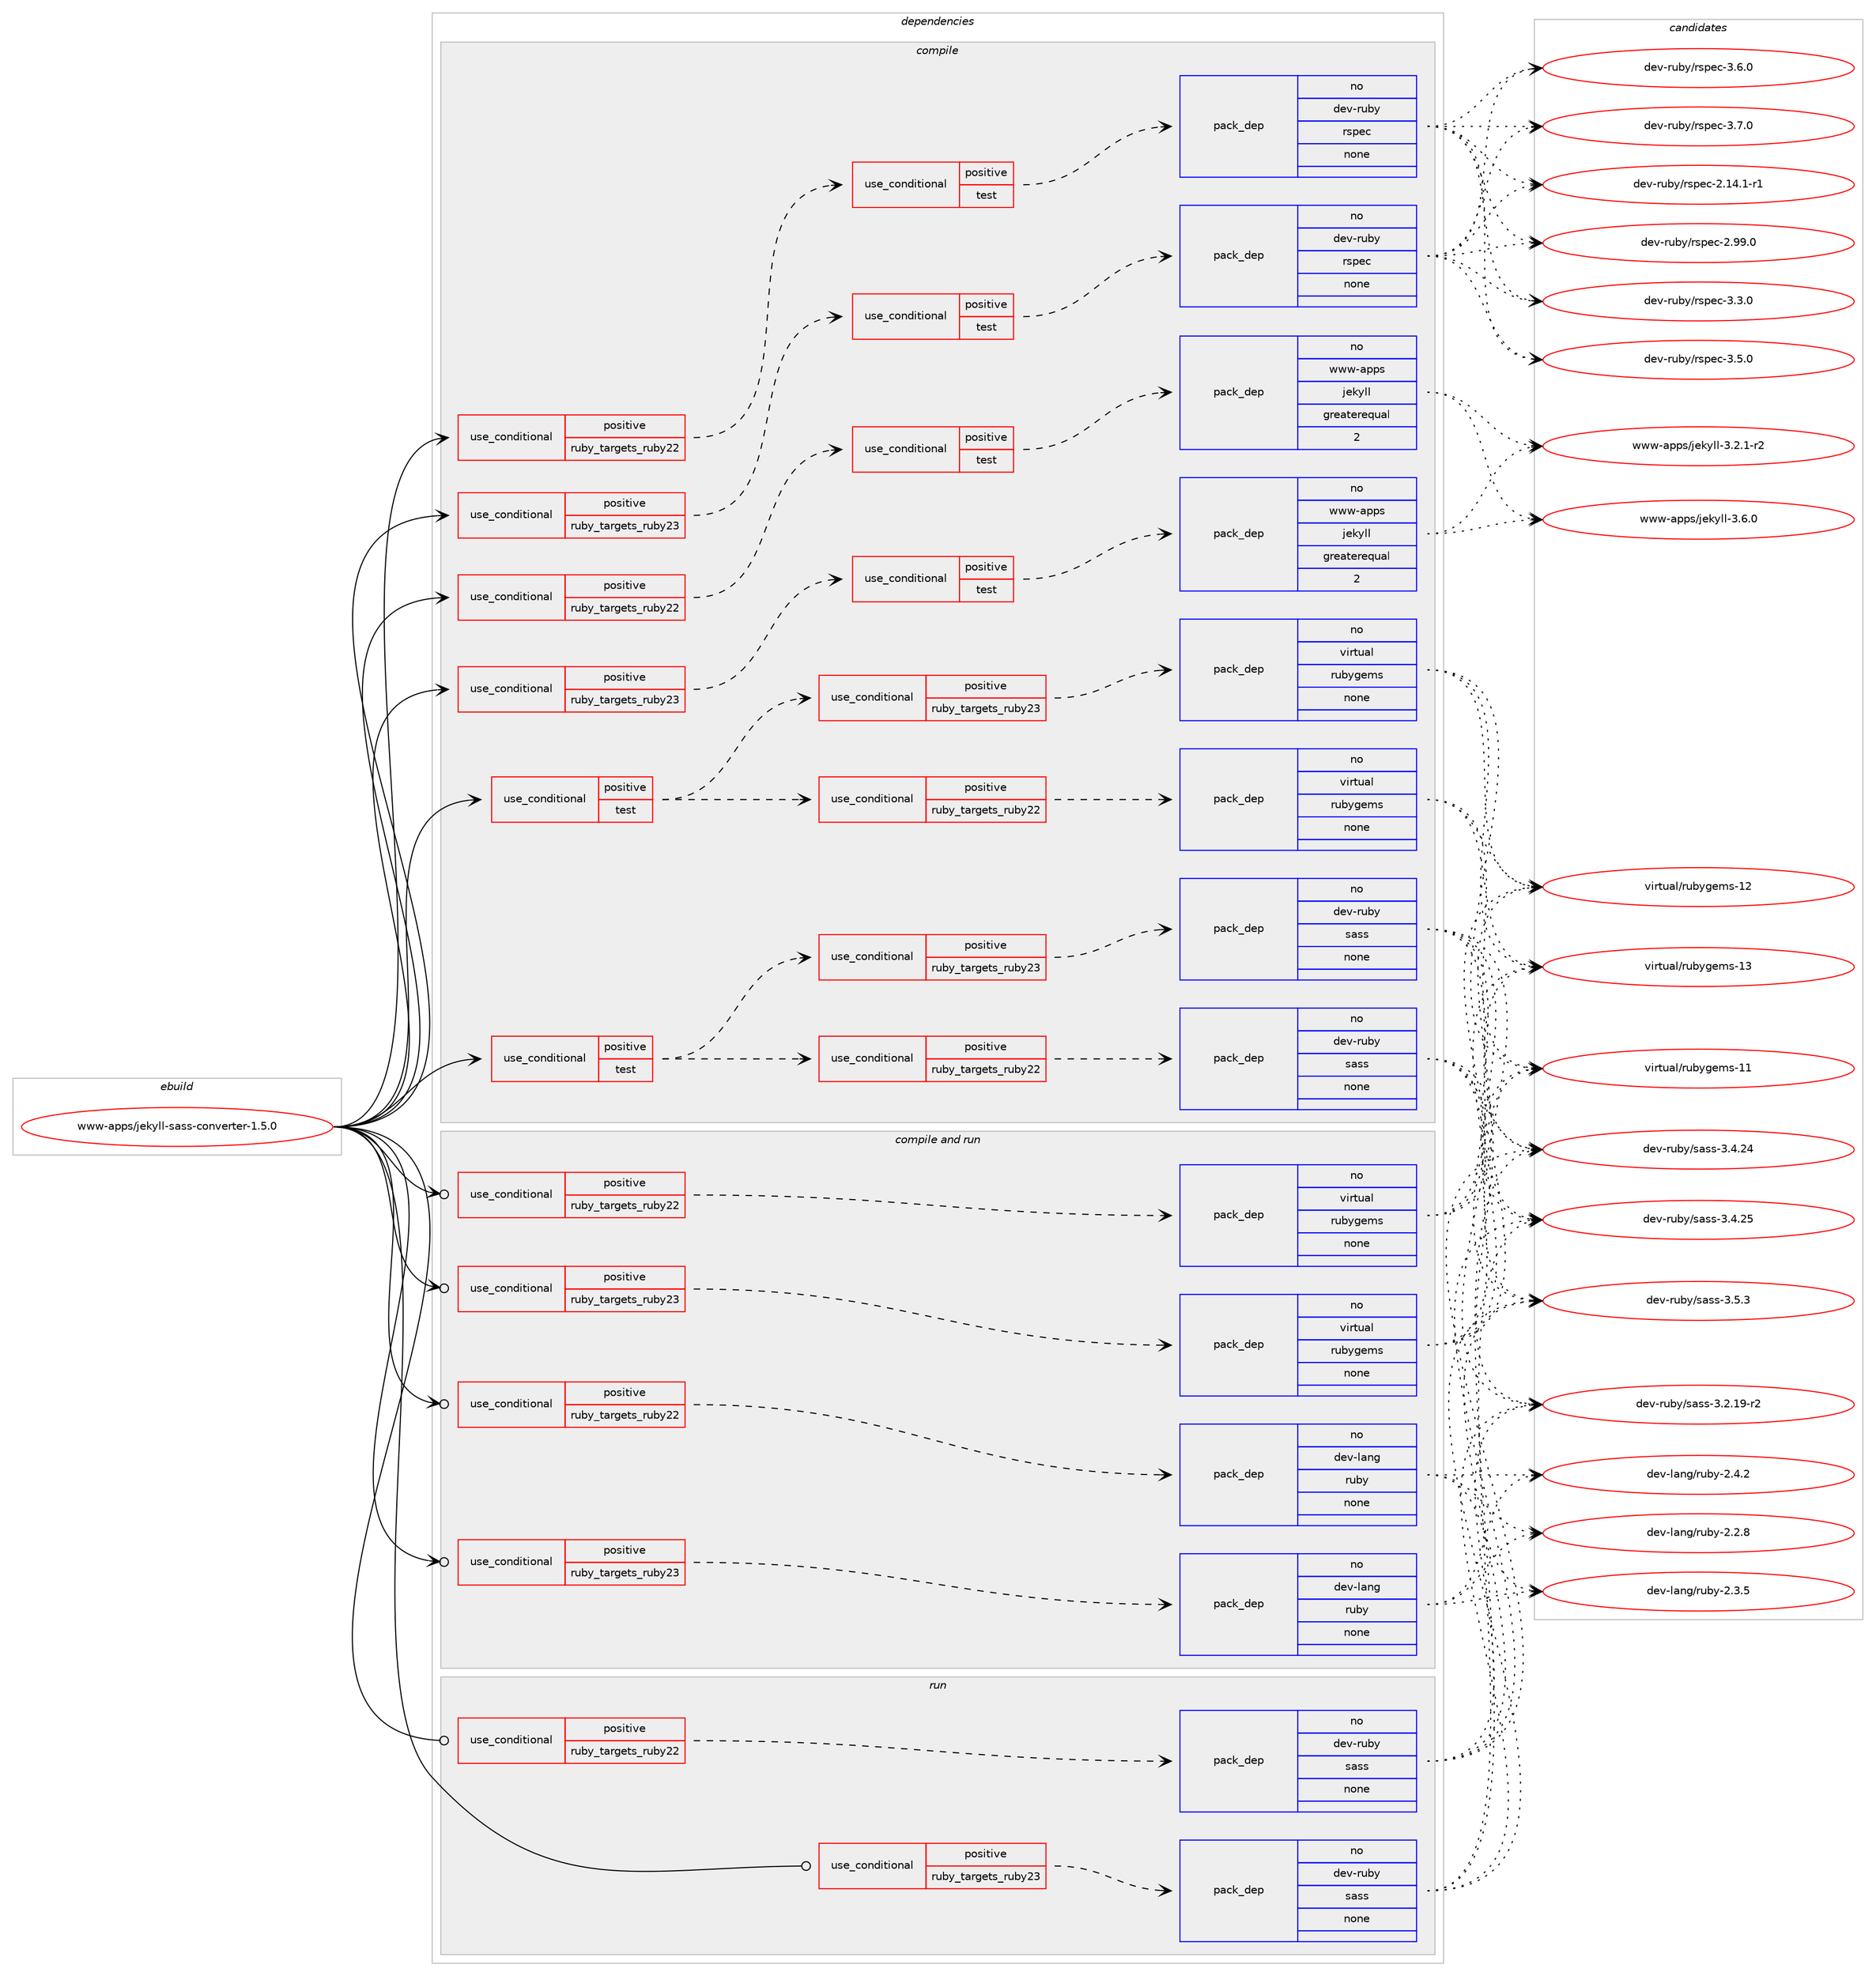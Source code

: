 digraph prolog {

# *************
# Graph options
# *************

newrank=true;
concentrate=true;
compound=true;
graph [rankdir=LR,fontname=Helvetica,fontsize=10,ranksep=1.5];#, ranksep=2.5, nodesep=0.2];
edge  [arrowhead=vee];
node  [fontname=Helvetica,fontsize=10];

# **********
# The ebuild
# **********

subgraph cluster_leftcol {
color=gray;
rank=same;
label=<<i>ebuild</i>>;
id [label="www-apps/jekyll-sass-converter-1.5.0", color=red, width=4, href="../www-apps/jekyll-sass-converter-1.5.0.svg"];
}

# ****************
# The dependencies
# ****************

subgraph cluster_midcol {
color=gray;
label=<<i>dependencies</i>>;
subgraph cluster_compile {
fillcolor="#eeeeee";
style=filled;
label=<<i>compile</i>>;
subgraph cond119388 {
dependency501066 [label=<<TABLE BORDER="0" CELLBORDER="1" CELLSPACING="0" CELLPADDING="4"><TR><TD ROWSPAN="3" CELLPADDING="10">use_conditional</TD></TR><TR><TD>positive</TD></TR><TR><TD>ruby_targets_ruby22</TD></TR></TABLE>>, shape=none, color=red];
subgraph cond119389 {
dependency501067 [label=<<TABLE BORDER="0" CELLBORDER="1" CELLSPACING="0" CELLPADDING="4"><TR><TD ROWSPAN="3" CELLPADDING="10">use_conditional</TD></TR><TR><TD>positive</TD></TR><TR><TD>test</TD></TR></TABLE>>, shape=none, color=red];
subgraph pack372508 {
dependency501068 [label=<<TABLE BORDER="0" CELLBORDER="1" CELLSPACING="0" CELLPADDING="4" WIDTH="220"><TR><TD ROWSPAN="6" CELLPADDING="30">pack_dep</TD></TR><TR><TD WIDTH="110">no</TD></TR><TR><TD>dev-ruby</TD></TR><TR><TD>rspec</TD></TR><TR><TD>none</TD></TR><TR><TD></TD></TR></TABLE>>, shape=none, color=blue];
}
dependency501067:e -> dependency501068:w [weight=20,style="dashed",arrowhead="vee"];
}
dependency501066:e -> dependency501067:w [weight=20,style="dashed",arrowhead="vee"];
}
id:e -> dependency501066:w [weight=20,style="solid",arrowhead="vee"];
subgraph cond119390 {
dependency501069 [label=<<TABLE BORDER="0" CELLBORDER="1" CELLSPACING="0" CELLPADDING="4"><TR><TD ROWSPAN="3" CELLPADDING="10">use_conditional</TD></TR><TR><TD>positive</TD></TR><TR><TD>ruby_targets_ruby22</TD></TR></TABLE>>, shape=none, color=red];
subgraph cond119391 {
dependency501070 [label=<<TABLE BORDER="0" CELLBORDER="1" CELLSPACING="0" CELLPADDING="4"><TR><TD ROWSPAN="3" CELLPADDING="10">use_conditional</TD></TR><TR><TD>positive</TD></TR><TR><TD>test</TD></TR></TABLE>>, shape=none, color=red];
subgraph pack372509 {
dependency501071 [label=<<TABLE BORDER="0" CELLBORDER="1" CELLSPACING="0" CELLPADDING="4" WIDTH="220"><TR><TD ROWSPAN="6" CELLPADDING="30">pack_dep</TD></TR><TR><TD WIDTH="110">no</TD></TR><TR><TD>www-apps</TD></TR><TR><TD>jekyll</TD></TR><TR><TD>greaterequal</TD></TR><TR><TD>2</TD></TR></TABLE>>, shape=none, color=blue];
}
dependency501070:e -> dependency501071:w [weight=20,style="dashed",arrowhead="vee"];
}
dependency501069:e -> dependency501070:w [weight=20,style="dashed",arrowhead="vee"];
}
id:e -> dependency501069:w [weight=20,style="solid",arrowhead="vee"];
subgraph cond119392 {
dependency501072 [label=<<TABLE BORDER="0" CELLBORDER="1" CELLSPACING="0" CELLPADDING="4"><TR><TD ROWSPAN="3" CELLPADDING="10">use_conditional</TD></TR><TR><TD>positive</TD></TR><TR><TD>ruby_targets_ruby23</TD></TR></TABLE>>, shape=none, color=red];
subgraph cond119393 {
dependency501073 [label=<<TABLE BORDER="0" CELLBORDER="1" CELLSPACING="0" CELLPADDING="4"><TR><TD ROWSPAN="3" CELLPADDING="10">use_conditional</TD></TR><TR><TD>positive</TD></TR><TR><TD>test</TD></TR></TABLE>>, shape=none, color=red];
subgraph pack372510 {
dependency501074 [label=<<TABLE BORDER="0" CELLBORDER="1" CELLSPACING="0" CELLPADDING="4" WIDTH="220"><TR><TD ROWSPAN="6" CELLPADDING="30">pack_dep</TD></TR><TR><TD WIDTH="110">no</TD></TR><TR><TD>dev-ruby</TD></TR><TR><TD>rspec</TD></TR><TR><TD>none</TD></TR><TR><TD></TD></TR></TABLE>>, shape=none, color=blue];
}
dependency501073:e -> dependency501074:w [weight=20,style="dashed",arrowhead="vee"];
}
dependency501072:e -> dependency501073:w [weight=20,style="dashed",arrowhead="vee"];
}
id:e -> dependency501072:w [weight=20,style="solid",arrowhead="vee"];
subgraph cond119394 {
dependency501075 [label=<<TABLE BORDER="0" CELLBORDER="1" CELLSPACING="0" CELLPADDING="4"><TR><TD ROWSPAN="3" CELLPADDING="10">use_conditional</TD></TR><TR><TD>positive</TD></TR><TR><TD>ruby_targets_ruby23</TD></TR></TABLE>>, shape=none, color=red];
subgraph cond119395 {
dependency501076 [label=<<TABLE BORDER="0" CELLBORDER="1" CELLSPACING="0" CELLPADDING="4"><TR><TD ROWSPAN="3" CELLPADDING="10">use_conditional</TD></TR><TR><TD>positive</TD></TR><TR><TD>test</TD></TR></TABLE>>, shape=none, color=red];
subgraph pack372511 {
dependency501077 [label=<<TABLE BORDER="0" CELLBORDER="1" CELLSPACING="0" CELLPADDING="4" WIDTH="220"><TR><TD ROWSPAN="6" CELLPADDING="30">pack_dep</TD></TR><TR><TD WIDTH="110">no</TD></TR><TR><TD>www-apps</TD></TR><TR><TD>jekyll</TD></TR><TR><TD>greaterequal</TD></TR><TR><TD>2</TD></TR></TABLE>>, shape=none, color=blue];
}
dependency501076:e -> dependency501077:w [weight=20,style="dashed",arrowhead="vee"];
}
dependency501075:e -> dependency501076:w [weight=20,style="dashed",arrowhead="vee"];
}
id:e -> dependency501075:w [weight=20,style="solid",arrowhead="vee"];
subgraph cond119396 {
dependency501078 [label=<<TABLE BORDER="0" CELLBORDER="1" CELLSPACING="0" CELLPADDING="4"><TR><TD ROWSPAN="3" CELLPADDING="10">use_conditional</TD></TR><TR><TD>positive</TD></TR><TR><TD>test</TD></TR></TABLE>>, shape=none, color=red];
subgraph cond119397 {
dependency501079 [label=<<TABLE BORDER="0" CELLBORDER="1" CELLSPACING="0" CELLPADDING="4"><TR><TD ROWSPAN="3" CELLPADDING="10">use_conditional</TD></TR><TR><TD>positive</TD></TR><TR><TD>ruby_targets_ruby22</TD></TR></TABLE>>, shape=none, color=red];
subgraph pack372512 {
dependency501080 [label=<<TABLE BORDER="0" CELLBORDER="1" CELLSPACING="0" CELLPADDING="4" WIDTH="220"><TR><TD ROWSPAN="6" CELLPADDING="30">pack_dep</TD></TR><TR><TD WIDTH="110">no</TD></TR><TR><TD>dev-ruby</TD></TR><TR><TD>sass</TD></TR><TR><TD>none</TD></TR><TR><TD></TD></TR></TABLE>>, shape=none, color=blue];
}
dependency501079:e -> dependency501080:w [weight=20,style="dashed",arrowhead="vee"];
}
dependency501078:e -> dependency501079:w [weight=20,style="dashed",arrowhead="vee"];
subgraph cond119398 {
dependency501081 [label=<<TABLE BORDER="0" CELLBORDER="1" CELLSPACING="0" CELLPADDING="4"><TR><TD ROWSPAN="3" CELLPADDING="10">use_conditional</TD></TR><TR><TD>positive</TD></TR><TR><TD>ruby_targets_ruby23</TD></TR></TABLE>>, shape=none, color=red];
subgraph pack372513 {
dependency501082 [label=<<TABLE BORDER="0" CELLBORDER="1" CELLSPACING="0" CELLPADDING="4" WIDTH="220"><TR><TD ROWSPAN="6" CELLPADDING="30">pack_dep</TD></TR><TR><TD WIDTH="110">no</TD></TR><TR><TD>dev-ruby</TD></TR><TR><TD>sass</TD></TR><TR><TD>none</TD></TR><TR><TD></TD></TR></TABLE>>, shape=none, color=blue];
}
dependency501081:e -> dependency501082:w [weight=20,style="dashed",arrowhead="vee"];
}
dependency501078:e -> dependency501081:w [weight=20,style="dashed",arrowhead="vee"];
}
id:e -> dependency501078:w [weight=20,style="solid",arrowhead="vee"];
subgraph cond119399 {
dependency501083 [label=<<TABLE BORDER="0" CELLBORDER="1" CELLSPACING="0" CELLPADDING="4"><TR><TD ROWSPAN="3" CELLPADDING="10">use_conditional</TD></TR><TR><TD>positive</TD></TR><TR><TD>test</TD></TR></TABLE>>, shape=none, color=red];
subgraph cond119400 {
dependency501084 [label=<<TABLE BORDER="0" CELLBORDER="1" CELLSPACING="0" CELLPADDING="4"><TR><TD ROWSPAN="3" CELLPADDING="10">use_conditional</TD></TR><TR><TD>positive</TD></TR><TR><TD>ruby_targets_ruby22</TD></TR></TABLE>>, shape=none, color=red];
subgraph pack372514 {
dependency501085 [label=<<TABLE BORDER="0" CELLBORDER="1" CELLSPACING="0" CELLPADDING="4" WIDTH="220"><TR><TD ROWSPAN="6" CELLPADDING="30">pack_dep</TD></TR><TR><TD WIDTH="110">no</TD></TR><TR><TD>virtual</TD></TR><TR><TD>rubygems</TD></TR><TR><TD>none</TD></TR><TR><TD></TD></TR></TABLE>>, shape=none, color=blue];
}
dependency501084:e -> dependency501085:w [weight=20,style="dashed",arrowhead="vee"];
}
dependency501083:e -> dependency501084:w [weight=20,style="dashed",arrowhead="vee"];
subgraph cond119401 {
dependency501086 [label=<<TABLE BORDER="0" CELLBORDER="1" CELLSPACING="0" CELLPADDING="4"><TR><TD ROWSPAN="3" CELLPADDING="10">use_conditional</TD></TR><TR><TD>positive</TD></TR><TR><TD>ruby_targets_ruby23</TD></TR></TABLE>>, shape=none, color=red];
subgraph pack372515 {
dependency501087 [label=<<TABLE BORDER="0" CELLBORDER="1" CELLSPACING="0" CELLPADDING="4" WIDTH="220"><TR><TD ROWSPAN="6" CELLPADDING="30">pack_dep</TD></TR><TR><TD WIDTH="110">no</TD></TR><TR><TD>virtual</TD></TR><TR><TD>rubygems</TD></TR><TR><TD>none</TD></TR><TR><TD></TD></TR></TABLE>>, shape=none, color=blue];
}
dependency501086:e -> dependency501087:w [weight=20,style="dashed",arrowhead="vee"];
}
dependency501083:e -> dependency501086:w [weight=20,style="dashed",arrowhead="vee"];
}
id:e -> dependency501083:w [weight=20,style="solid",arrowhead="vee"];
}
subgraph cluster_compileandrun {
fillcolor="#eeeeee";
style=filled;
label=<<i>compile and run</i>>;
subgraph cond119402 {
dependency501088 [label=<<TABLE BORDER="0" CELLBORDER="1" CELLSPACING="0" CELLPADDING="4"><TR><TD ROWSPAN="3" CELLPADDING="10">use_conditional</TD></TR><TR><TD>positive</TD></TR><TR><TD>ruby_targets_ruby22</TD></TR></TABLE>>, shape=none, color=red];
subgraph pack372516 {
dependency501089 [label=<<TABLE BORDER="0" CELLBORDER="1" CELLSPACING="0" CELLPADDING="4" WIDTH="220"><TR><TD ROWSPAN="6" CELLPADDING="30">pack_dep</TD></TR><TR><TD WIDTH="110">no</TD></TR><TR><TD>dev-lang</TD></TR><TR><TD>ruby</TD></TR><TR><TD>none</TD></TR><TR><TD></TD></TR></TABLE>>, shape=none, color=blue];
}
dependency501088:e -> dependency501089:w [weight=20,style="dashed",arrowhead="vee"];
}
id:e -> dependency501088:w [weight=20,style="solid",arrowhead="odotvee"];
subgraph cond119403 {
dependency501090 [label=<<TABLE BORDER="0" CELLBORDER="1" CELLSPACING="0" CELLPADDING="4"><TR><TD ROWSPAN="3" CELLPADDING="10">use_conditional</TD></TR><TR><TD>positive</TD></TR><TR><TD>ruby_targets_ruby22</TD></TR></TABLE>>, shape=none, color=red];
subgraph pack372517 {
dependency501091 [label=<<TABLE BORDER="0" CELLBORDER="1" CELLSPACING="0" CELLPADDING="4" WIDTH="220"><TR><TD ROWSPAN="6" CELLPADDING="30">pack_dep</TD></TR><TR><TD WIDTH="110">no</TD></TR><TR><TD>virtual</TD></TR><TR><TD>rubygems</TD></TR><TR><TD>none</TD></TR><TR><TD></TD></TR></TABLE>>, shape=none, color=blue];
}
dependency501090:e -> dependency501091:w [weight=20,style="dashed",arrowhead="vee"];
}
id:e -> dependency501090:w [weight=20,style="solid",arrowhead="odotvee"];
subgraph cond119404 {
dependency501092 [label=<<TABLE BORDER="0" CELLBORDER="1" CELLSPACING="0" CELLPADDING="4"><TR><TD ROWSPAN="3" CELLPADDING="10">use_conditional</TD></TR><TR><TD>positive</TD></TR><TR><TD>ruby_targets_ruby23</TD></TR></TABLE>>, shape=none, color=red];
subgraph pack372518 {
dependency501093 [label=<<TABLE BORDER="0" CELLBORDER="1" CELLSPACING="0" CELLPADDING="4" WIDTH="220"><TR><TD ROWSPAN="6" CELLPADDING="30">pack_dep</TD></TR><TR><TD WIDTH="110">no</TD></TR><TR><TD>dev-lang</TD></TR><TR><TD>ruby</TD></TR><TR><TD>none</TD></TR><TR><TD></TD></TR></TABLE>>, shape=none, color=blue];
}
dependency501092:e -> dependency501093:w [weight=20,style="dashed",arrowhead="vee"];
}
id:e -> dependency501092:w [weight=20,style="solid",arrowhead="odotvee"];
subgraph cond119405 {
dependency501094 [label=<<TABLE BORDER="0" CELLBORDER="1" CELLSPACING="0" CELLPADDING="4"><TR><TD ROWSPAN="3" CELLPADDING="10">use_conditional</TD></TR><TR><TD>positive</TD></TR><TR><TD>ruby_targets_ruby23</TD></TR></TABLE>>, shape=none, color=red];
subgraph pack372519 {
dependency501095 [label=<<TABLE BORDER="0" CELLBORDER="1" CELLSPACING="0" CELLPADDING="4" WIDTH="220"><TR><TD ROWSPAN="6" CELLPADDING="30">pack_dep</TD></TR><TR><TD WIDTH="110">no</TD></TR><TR><TD>virtual</TD></TR><TR><TD>rubygems</TD></TR><TR><TD>none</TD></TR><TR><TD></TD></TR></TABLE>>, shape=none, color=blue];
}
dependency501094:e -> dependency501095:w [weight=20,style="dashed",arrowhead="vee"];
}
id:e -> dependency501094:w [weight=20,style="solid",arrowhead="odotvee"];
}
subgraph cluster_run {
fillcolor="#eeeeee";
style=filled;
label=<<i>run</i>>;
subgraph cond119406 {
dependency501096 [label=<<TABLE BORDER="0" CELLBORDER="1" CELLSPACING="0" CELLPADDING="4"><TR><TD ROWSPAN="3" CELLPADDING="10">use_conditional</TD></TR><TR><TD>positive</TD></TR><TR><TD>ruby_targets_ruby22</TD></TR></TABLE>>, shape=none, color=red];
subgraph pack372520 {
dependency501097 [label=<<TABLE BORDER="0" CELLBORDER="1" CELLSPACING="0" CELLPADDING="4" WIDTH="220"><TR><TD ROWSPAN="6" CELLPADDING="30">pack_dep</TD></TR><TR><TD WIDTH="110">no</TD></TR><TR><TD>dev-ruby</TD></TR><TR><TD>sass</TD></TR><TR><TD>none</TD></TR><TR><TD></TD></TR></TABLE>>, shape=none, color=blue];
}
dependency501096:e -> dependency501097:w [weight=20,style="dashed",arrowhead="vee"];
}
id:e -> dependency501096:w [weight=20,style="solid",arrowhead="odot"];
subgraph cond119407 {
dependency501098 [label=<<TABLE BORDER="0" CELLBORDER="1" CELLSPACING="0" CELLPADDING="4"><TR><TD ROWSPAN="3" CELLPADDING="10">use_conditional</TD></TR><TR><TD>positive</TD></TR><TR><TD>ruby_targets_ruby23</TD></TR></TABLE>>, shape=none, color=red];
subgraph pack372521 {
dependency501099 [label=<<TABLE BORDER="0" CELLBORDER="1" CELLSPACING="0" CELLPADDING="4" WIDTH="220"><TR><TD ROWSPAN="6" CELLPADDING="30">pack_dep</TD></TR><TR><TD WIDTH="110">no</TD></TR><TR><TD>dev-ruby</TD></TR><TR><TD>sass</TD></TR><TR><TD>none</TD></TR><TR><TD></TD></TR></TABLE>>, shape=none, color=blue];
}
dependency501098:e -> dependency501099:w [weight=20,style="dashed",arrowhead="vee"];
}
id:e -> dependency501098:w [weight=20,style="solid",arrowhead="odot"];
}
}

# **************
# The candidates
# **************

subgraph cluster_choices {
rank=same;
color=gray;
label=<<i>candidates</i>>;

subgraph choice372508 {
color=black;
nodesep=1;
choice10010111845114117981214711411511210199455046495246494511449 [label="dev-ruby/rspec-2.14.1-r1", color=red, width=4,href="../dev-ruby/rspec-2.14.1-r1.svg"];
choice1001011184511411798121471141151121019945504657574648 [label="dev-ruby/rspec-2.99.0", color=red, width=4,href="../dev-ruby/rspec-2.99.0.svg"];
choice10010111845114117981214711411511210199455146514648 [label="dev-ruby/rspec-3.3.0", color=red, width=4,href="../dev-ruby/rspec-3.3.0.svg"];
choice10010111845114117981214711411511210199455146534648 [label="dev-ruby/rspec-3.5.0", color=red, width=4,href="../dev-ruby/rspec-3.5.0.svg"];
choice10010111845114117981214711411511210199455146544648 [label="dev-ruby/rspec-3.6.0", color=red, width=4,href="../dev-ruby/rspec-3.6.0.svg"];
choice10010111845114117981214711411511210199455146554648 [label="dev-ruby/rspec-3.7.0", color=red, width=4,href="../dev-ruby/rspec-3.7.0.svg"];
dependency501068:e -> choice10010111845114117981214711411511210199455046495246494511449:w [style=dotted,weight="100"];
dependency501068:e -> choice1001011184511411798121471141151121019945504657574648:w [style=dotted,weight="100"];
dependency501068:e -> choice10010111845114117981214711411511210199455146514648:w [style=dotted,weight="100"];
dependency501068:e -> choice10010111845114117981214711411511210199455146534648:w [style=dotted,weight="100"];
dependency501068:e -> choice10010111845114117981214711411511210199455146544648:w [style=dotted,weight="100"];
dependency501068:e -> choice10010111845114117981214711411511210199455146554648:w [style=dotted,weight="100"];
}
subgraph choice372509 {
color=black;
nodesep=1;
choice1191191194597112112115471061011071211081084551465046494511450 [label="www-apps/jekyll-3.2.1-r2", color=red, width=4,href="../www-apps/jekyll-3.2.1-r2.svg"];
choice119119119459711211211547106101107121108108455146544648 [label="www-apps/jekyll-3.6.0", color=red, width=4,href="../www-apps/jekyll-3.6.0.svg"];
dependency501071:e -> choice1191191194597112112115471061011071211081084551465046494511450:w [style=dotted,weight="100"];
dependency501071:e -> choice119119119459711211211547106101107121108108455146544648:w [style=dotted,weight="100"];
}
subgraph choice372510 {
color=black;
nodesep=1;
choice10010111845114117981214711411511210199455046495246494511449 [label="dev-ruby/rspec-2.14.1-r1", color=red, width=4,href="../dev-ruby/rspec-2.14.1-r1.svg"];
choice1001011184511411798121471141151121019945504657574648 [label="dev-ruby/rspec-2.99.0", color=red, width=4,href="../dev-ruby/rspec-2.99.0.svg"];
choice10010111845114117981214711411511210199455146514648 [label="dev-ruby/rspec-3.3.0", color=red, width=4,href="../dev-ruby/rspec-3.3.0.svg"];
choice10010111845114117981214711411511210199455146534648 [label="dev-ruby/rspec-3.5.0", color=red, width=4,href="../dev-ruby/rspec-3.5.0.svg"];
choice10010111845114117981214711411511210199455146544648 [label="dev-ruby/rspec-3.6.0", color=red, width=4,href="../dev-ruby/rspec-3.6.0.svg"];
choice10010111845114117981214711411511210199455146554648 [label="dev-ruby/rspec-3.7.0", color=red, width=4,href="../dev-ruby/rspec-3.7.0.svg"];
dependency501074:e -> choice10010111845114117981214711411511210199455046495246494511449:w [style=dotted,weight="100"];
dependency501074:e -> choice1001011184511411798121471141151121019945504657574648:w [style=dotted,weight="100"];
dependency501074:e -> choice10010111845114117981214711411511210199455146514648:w [style=dotted,weight="100"];
dependency501074:e -> choice10010111845114117981214711411511210199455146534648:w [style=dotted,weight="100"];
dependency501074:e -> choice10010111845114117981214711411511210199455146544648:w [style=dotted,weight="100"];
dependency501074:e -> choice10010111845114117981214711411511210199455146554648:w [style=dotted,weight="100"];
}
subgraph choice372511 {
color=black;
nodesep=1;
choice1191191194597112112115471061011071211081084551465046494511450 [label="www-apps/jekyll-3.2.1-r2", color=red, width=4,href="../www-apps/jekyll-3.2.1-r2.svg"];
choice119119119459711211211547106101107121108108455146544648 [label="www-apps/jekyll-3.6.0", color=red, width=4,href="../www-apps/jekyll-3.6.0.svg"];
dependency501077:e -> choice1191191194597112112115471061011071211081084551465046494511450:w [style=dotted,weight="100"];
dependency501077:e -> choice119119119459711211211547106101107121108108455146544648:w [style=dotted,weight="100"];
}
subgraph choice372512 {
color=black;
nodesep=1;
choice10010111845114117981214711597115115455146504649574511450 [label="dev-ruby/sass-3.2.19-r2", color=red, width=4,href="../dev-ruby/sass-3.2.19-r2.svg"];
choice1001011184511411798121471159711511545514652465052 [label="dev-ruby/sass-3.4.24", color=red, width=4,href="../dev-ruby/sass-3.4.24.svg"];
choice1001011184511411798121471159711511545514652465053 [label="dev-ruby/sass-3.4.25", color=red, width=4,href="../dev-ruby/sass-3.4.25.svg"];
choice10010111845114117981214711597115115455146534651 [label="dev-ruby/sass-3.5.3", color=red, width=4,href="../dev-ruby/sass-3.5.3.svg"];
dependency501080:e -> choice10010111845114117981214711597115115455146504649574511450:w [style=dotted,weight="100"];
dependency501080:e -> choice1001011184511411798121471159711511545514652465052:w [style=dotted,weight="100"];
dependency501080:e -> choice1001011184511411798121471159711511545514652465053:w [style=dotted,weight="100"];
dependency501080:e -> choice10010111845114117981214711597115115455146534651:w [style=dotted,weight="100"];
}
subgraph choice372513 {
color=black;
nodesep=1;
choice10010111845114117981214711597115115455146504649574511450 [label="dev-ruby/sass-3.2.19-r2", color=red, width=4,href="../dev-ruby/sass-3.2.19-r2.svg"];
choice1001011184511411798121471159711511545514652465052 [label="dev-ruby/sass-3.4.24", color=red, width=4,href="../dev-ruby/sass-3.4.24.svg"];
choice1001011184511411798121471159711511545514652465053 [label="dev-ruby/sass-3.4.25", color=red, width=4,href="../dev-ruby/sass-3.4.25.svg"];
choice10010111845114117981214711597115115455146534651 [label="dev-ruby/sass-3.5.3", color=red, width=4,href="../dev-ruby/sass-3.5.3.svg"];
dependency501082:e -> choice10010111845114117981214711597115115455146504649574511450:w [style=dotted,weight="100"];
dependency501082:e -> choice1001011184511411798121471159711511545514652465052:w [style=dotted,weight="100"];
dependency501082:e -> choice1001011184511411798121471159711511545514652465053:w [style=dotted,weight="100"];
dependency501082:e -> choice10010111845114117981214711597115115455146534651:w [style=dotted,weight="100"];
}
subgraph choice372514 {
color=black;
nodesep=1;
choice118105114116117971084711411798121103101109115454949 [label="virtual/rubygems-11", color=red, width=4,href="../virtual/rubygems-11.svg"];
choice118105114116117971084711411798121103101109115454950 [label="virtual/rubygems-12", color=red, width=4,href="../virtual/rubygems-12.svg"];
choice118105114116117971084711411798121103101109115454951 [label="virtual/rubygems-13", color=red, width=4,href="../virtual/rubygems-13.svg"];
dependency501085:e -> choice118105114116117971084711411798121103101109115454949:w [style=dotted,weight="100"];
dependency501085:e -> choice118105114116117971084711411798121103101109115454950:w [style=dotted,weight="100"];
dependency501085:e -> choice118105114116117971084711411798121103101109115454951:w [style=dotted,weight="100"];
}
subgraph choice372515 {
color=black;
nodesep=1;
choice118105114116117971084711411798121103101109115454949 [label="virtual/rubygems-11", color=red, width=4,href="../virtual/rubygems-11.svg"];
choice118105114116117971084711411798121103101109115454950 [label="virtual/rubygems-12", color=red, width=4,href="../virtual/rubygems-12.svg"];
choice118105114116117971084711411798121103101109115454951 [label="virtual/rubygems-13", color=red, width=4,href="../virtual/rubygems-13.svg"];
dependency501087:e -> choice118105114116117971084711411798121103101109115454949:w [style=dotted,weight="100"];
dependency501087:e -> choice118105114116117971084711411798121103101109115454950:w [style=dotted,weight="100"];
dependency501087:e -> choice118105114116117971084711411798121103101109115454951:w [style=dotted,weight="100"];
}
subgraph choice372516 {
color=black;
nodesep=1;
choice10010111845108971101034711411798121455046504656 [label="dev-lang/ruby-2.2.8", color=red, width=4,href="../dev-lang/ruby-2.2.8.svg"];
choice10010111845108971101034711411798121455046514653 [label="dev-lang/ruby-2.3.5", color=red, width=4,href="../dev-lang/ruby-2.3.5.svg"];
choice10010111845108971101034711411798121455046524650 [label="dev-lang/ruby-2.4.2", color=red, width=4,href="../dev-lang/ruby-2.4.2.svg"];
dependency501089:e -> choice10010111845108971101034711411798121455046504656:w [style=dotted,weight="100"];
dependency501089:e -> choice10010111845108971101034711411798121455046514653:w [style=dotted,weight="100"];
dependency501089:e -> choice10010111845108971101034711411798121455046524650:w [style=dotted,weight="100"];
}
subgraph choice372517 {
color=black;
nodesep=1;
choice118105114116117971084711411798121103101109115454949 [label="virtual/rubygems-11", color=red, width=4,href="../virtual/rubygems-11.svg"];
choice118105114116117971084711411798121103101109115454950 [label="virtual/rubygems-12", color=red, width=4,href="../virtual/rubygems-12.svg"];
choice118105114116117971084711411798121103101109115454951 [label="virtual/rubygems-13", color=red, width=4,href="../virtual/rubygems-13.svg"];
dependency501091:e -> choice118105114116117971084711411798121103101109115454949:w [style=dotted,weight="100"];
dependency501091:e -> choice118105114116117971084711411798121103101109115454950:w [style=dotted,weight="100"];
dependency501091:e -> choice118105114116117971084711411798121103101109115454951:w [style=dotted,weight="100"];
}
subgraph choice372518 {
color=black;
nodesep=1;
choice10010111845108971101034711411798121455046504656 [label="dev-lang/ruby-2.2.8", color=red, width=4,href="../dev-lang/ruby-2.2.8.svg"];
choice10010111845108971101034711411798121455046514653 [label="dev-lang/ruby-2.3.5", color=red, width=4,href="../dev-lang/ruby-2.3.5.svg"];
choice10010111845108971101034711411798121455046524650 [label="dev-lang/ruby-2.4.2", color=red, width=4,href="../dev-lang/ruby-2.4.2.svg"];
dependency501093:e -> choice10010111845108971101034711411798121455046504656:w [style=dotted,weight="100"];
dependency501093:e -> choice10010111845108971101034711411798121455046514653:w [style=dotted,weight="100"];
dependency501093:e -> choice10010111845108971101034711411798121455046524650:w [style=dotted,weight="100"];
}
subgraph choice372519 {
color=black;
nodesep=1;
choice118105114116117971084711411798121103101109115454949 [label="virtual/rubygems-11", color=red, width=4,href="../virtual/rubygems-11.svg"];
choice118105114116117971084711411798121103101109115454950 [label="virtual/rubygems-12", color=red, width=4,href="../virtual/rubygems-12.svg"];
choice118105114116117971084711411798121103101109115454951 [label="virtual/rubygems-13", color=red, width=4,href="../virtual/rubygems-13.svg"];
dependency501095:e -> choice118105114116117971084711411798121103101109115454949:w [style=dotted,weight="100"];
dependency501095:e -> choice118105114116117971084711411798121103101109115454950:w [style=dotted,weight="100"];
dependency501095:e -> choice118105114116117971084711411798121103101109115454951:w [style=dotted,weight="100"];
}
subgraph choice372520 {
color=black;
nodesep=1;
choice10010111845114117981214711597115115455146504649574511450 [label="dev-ruby/sass-3.2.19-r2", color=red, width=4,href="../dev-ruby/sass-3.2.19-r2.svg"];
choice1001011184511411798121471159711511545514652465052 [label="dev-ruby/sass-3.4.24", color=red, width=4,href="../dev-ruby/sass-3.4.24.svg"];
choice1001011184511411798121471159711511545514652465053 [label="dev-ruby/sass-3.4.25", color=red, width=4,href="../dev-ruby/sass-3.4.25.svg"];
choice10010111845114117981214711597115115455146534651 [label="dev-ruby/sass-3.5.3", color=red, width=4,href="../dev-ruby/sass-3.5.3.svg"];
dependency501097:e -> choice10010111845114117981214711597115115455146504649574511450:w [style=dotted,weight="100"];
dependency501097:e -> choice1001011184511411798121471159711511545514652465052:w [style=dotted,weight="100"];
dependency501097:e -> choice1001011184511411798121471159711511545514652465053:w [style=dotted,weight="100"];
dependency501097:e -> choice10010111845114117981214711597115115455146534651:w [style=dotted,weight="100"];
}
subgraph choice372521 {
color=black;
nodesep=1;
choice10010111845114117981214711597115115455146504649574511450 [label="dev-ruby/sass-3.2.19-r2", color=red, width=4,href="../dev-ruby/sass-3.2.19-r2.svg"];
choice1001011184511411798121471159711511545514652465052 [label="dev-ruby/sass-3.4.24", color=red, width=4,href="../dev-ruby/sass-3.4.24.svg"];
choice1001011184511411798121471159711511545514652465053 [label="dev-ruby/sass-3.4.25", color=red, width=4,href="../dev-ruby/sass-3.4.25.svg"];
choice10010111845114117981214711597115115455146534651 [label="dev-ruby/sass-3.5.3", color=red, width=4,href="../dev-ruby/sass-3.5.3.svg"];
dependency501099:e -> choice10010111845114117981214711597115115455146504649574511450:w [style=dotted,weight="100"];
dependency501099:e -> choice1001011184511411798121471159711511545514652465052:w [style=dotted,weight="100"];
dependency501099:e -> choice1001011184511411798121471159711511545514652465053:w [style=dotted,weight="100"];
dependency501099:e -> choice10010111845114117981214711597115115455146534651:w [style=dotted,weight="100"];
}
}

}
